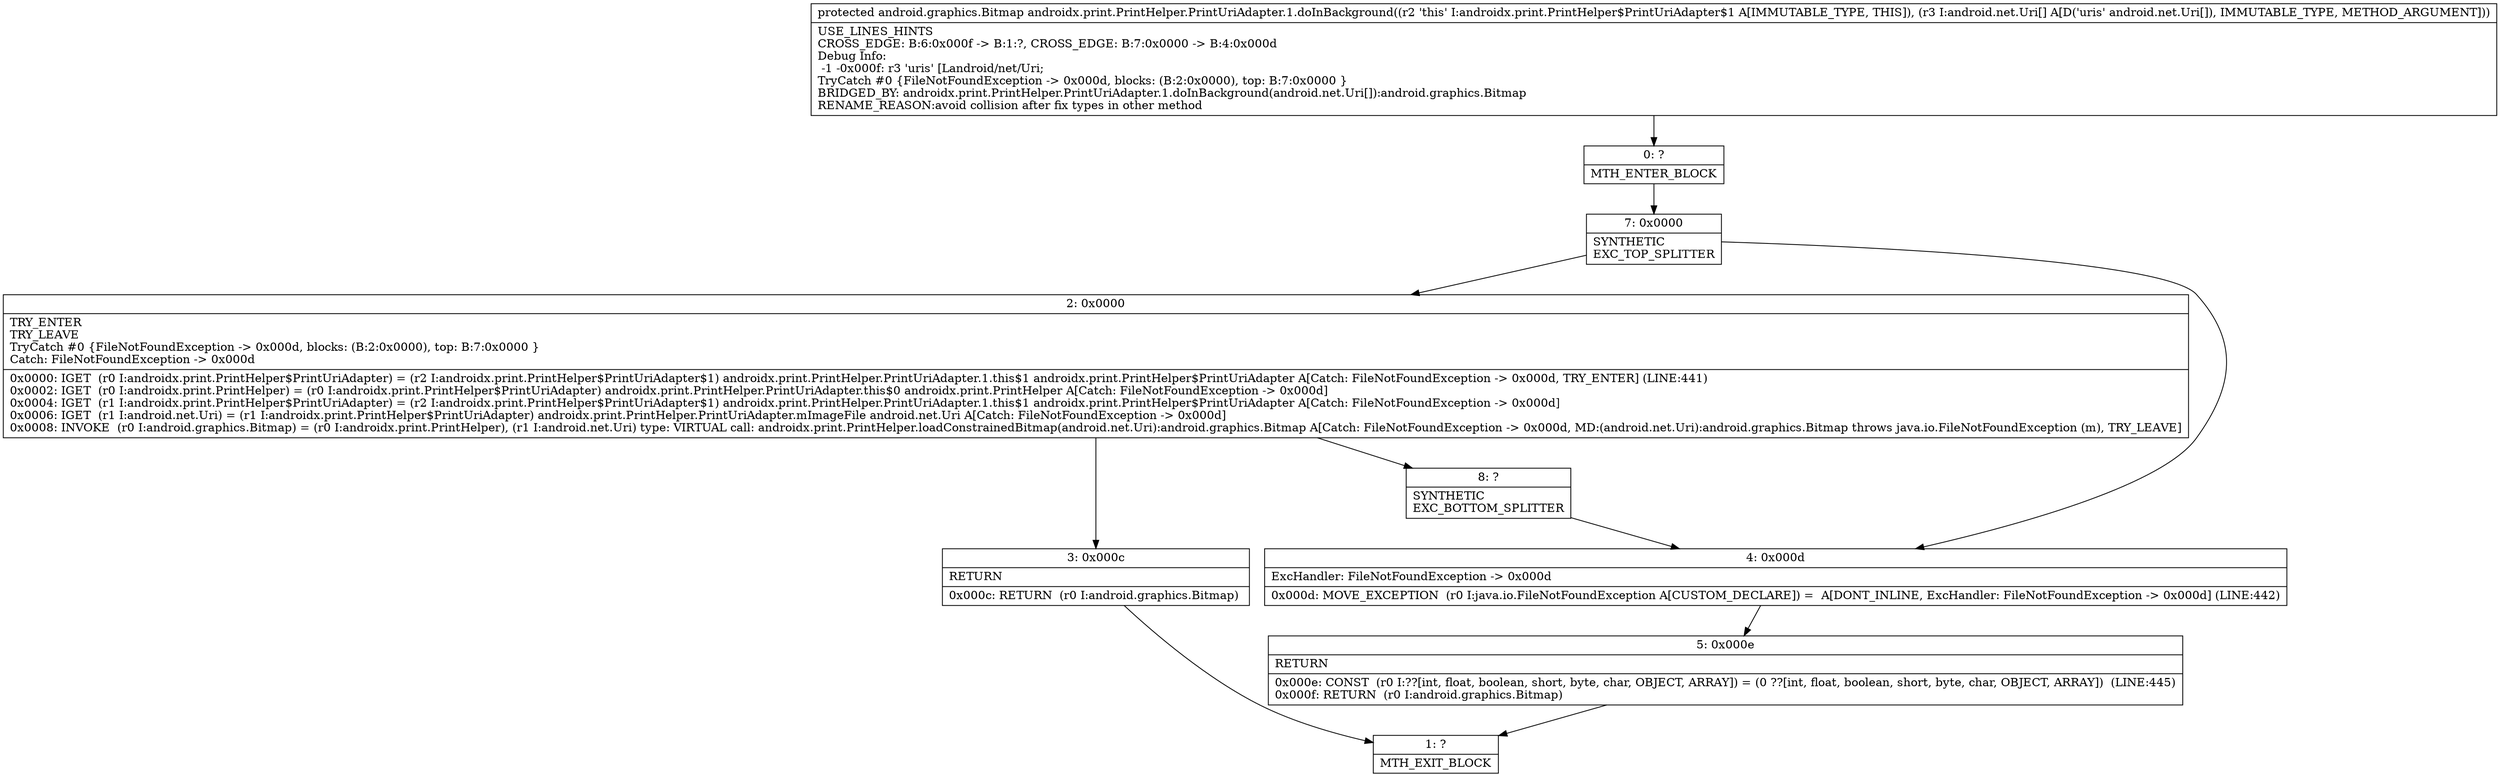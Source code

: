 digraph "CFG forandroidx.print.PrintHelper.PrintUriAdapter.1.doInBackground([Landroid\/net\/Uri;)Landroid\/graphics\/Bitmap;" {
Node_0 [shape=record,label="{0\:\ ?|MTH_ENTER_BLOCK\l}"];
Node_7 [shape=record,label="{7\:\ 0x0000|SYNTHETIC\lEXC_TOP_SPLITTER\l}"];
Node_2 [shape=record,label="{2\:\ 0x0000|TRY_ENTER\lTRY_LEAVE\lTryCatch #0 \{FileNotFoundException \-\> 0x000d, blocks: (B:2:0x0000), top: B:7:0x0000 \}\lCatch: FileNotFoundException \-\> 0x000d\l|0x0000: IGET  (r0 I:androidx.print.PrintHelper$PrintUriAdapter) = (r2 I:androidx.print.PrintHelper$PrintUriAdapter$1) androidx.print.PrintHelper.PrintUriAdapter.1.this$1 androidx.print.PrintHelper$PrintUriAdapter A[Catch: FileNotFoundException \-\> 0x000d, TRY_ENTER] (LINE:441)\l0x0002: IGET  (r0 I:androidx.print.PrintHelper) = (r0 I:androidx.print.PrintHelper$PrintUriAdapter) androidx.print.PrintHelper.PrintUriAdapter.this$0 androidx.print.PrintHelper A[Catch: FileNotFoundException \-\> 0x000d]\l0x0004: IGET  (r1 I:androidx.print.PrintHelper$PrintUriAdapter) = (r2 I:androidx.print.PrintHelper$PrintUriAdapter$1) androidx.print.PrintHelper.PrintUriAdapter.1.this$1 androidx.print.PrintHelper$PrintUriAdapter A[Catch: FileNotFoundException \-\> 0x000d]\l0x0006: IGET  (r1 I:android.net.Uri) = (r1 I:androidx.print.PrintHelper$PrintUriAdapter) androidx.print.PrintHelper.PrintUriAdapter.mImageFile android.net.Uri A[Catch: FileNotFoundException \-\> 0x000d]\l0x0008: INVOKE  (r0 I:android.graphics.Bitmap) = (r0 I:androidx.print.PrintHelper), (r1 I:android.net.Uri) type: VIRTUAL call: androidx.print.PrintHelper.loadConstrainedBitmap(android.net.Uri):android.graphics.Bitmap A[Catch: FileNotFoundException \-\> 0x000d, MD:(android.net.Uri):android.graphics.Bitmap throws java.io.FileNotFoundException (m), TRY_LEAVE]\l}"];
Node_3 [shape=record,label="{3\:\ 0x000c|RETURN\l|0x000c: RETURN  (r0 I:android.graphics.Bitmap) \l}"];
Node_1 [shape=record,label="{1\:\ ?|MTH_EXIT_BLOCK\l}"];
Node_8 [shape=record,label="{8\:\ ?|SYNTHETIC\lEXC_BOTTOM_SPLITTER\l}"];
Node_4 [shape=record,label="{4\:\ 0x000d|ExcHandler: FileNotFoundException \-\> 0x000d\l|0x000d: MOVE_EXCEPTION  (r0 I:java.io.FileNotFoundException A[CUSTOM_DECLARE]) =  A[DONT_INLINE, ExcHandler: FileNotFoundException \-\> 0x000d] (LINE:442)\l}"];
Node_5 [shape=record,label="{5\:\ 0x000e|RETURN\l|0x000e: CONST  (r0 I:??[int, float, boolean, short, byte, char, OBJECT, ARRAY]) = (0 ??[int, float, boolean, short, byte, char, OBJECT, ARRAY])  (LINE:445)\l0x000f: RETURN  (r0 I:android.graphics.Bitmap) \l}"];
MethodNode[shape=record,label="{protected android.graphics.Bitmap androidx.print.PrintHelper.PrintUriAdapter.1.doInBackground((r2 'this' I:androidx.print.PrintHelper$PrintUriAdapter$1 A[IMMUTABLE_TYPE, THIS]), (r3 I:android.net.Uri[] A[D('uris' android.net.Uri[]), IMMUTABLE_TYPE, METHOD_ARGUMENT]))  | USE_LINES_HINTS\lCROSS_EDGE: B:6:0x000f \-\> B:1:?, CROSS_EDGE: B:7:0x0000 \-\> B:4:0x000d\lDebug Info:\l  \-1 \-0x000f: r3 'uris' [Landroid\/net\/Uri;\lTryCatch #0 \{FileNotFoundException \-\> 0x000d, blocks: (B:2:0x0000), top: B:7:0x0000 \}\lBRIDGED_BY: androidx.print.PrintHelper.PrintUriAdapter.1.doInBackground(android.net.Uri[]):android.graphics.Bitmap\lRENAME_REASON:avoid collision after fix types in other method\l}"];
MethodNode -> Node_0;Node_0 -> Node_7;
Node_7 -> Node_2;
Node_7 -> Node_4;
Node_2 -> Node_3;
Node_2 -> Node_8;
Node_3 -> Node_1;
Node_8 -> Node_4;
Node_4 -> Node_5;
Node_5 -> Node_1;
}

